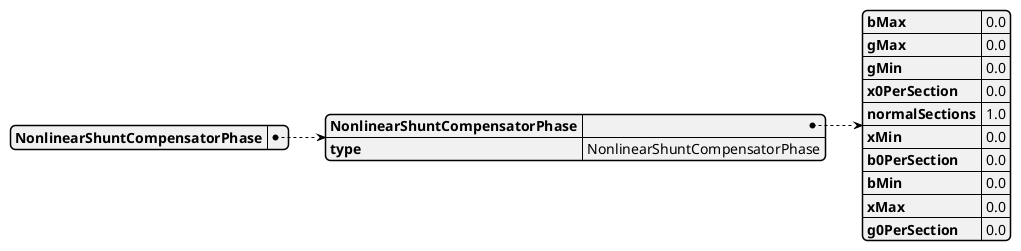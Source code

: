 @startjson
{
  "NonlinearShuntCompensatorPhase": {
    "NonlinearShuntCompensatorPhase": {
      "bMax": "0.0",
      "gMax": "0.0",
      "gMin": "0.0",
      "x0PerSection": "0.0",
      "normalSections": "1.0",
      "xMin": "0.0",
      "b0PerSection": "0.0",
      "bMin": "0.0",
      "xMax": "0.0",
      "g0PerSection": "0.0"
    },
    "type": "NonlinearShuntCompensatorPhase"
  }
}
@endjson
